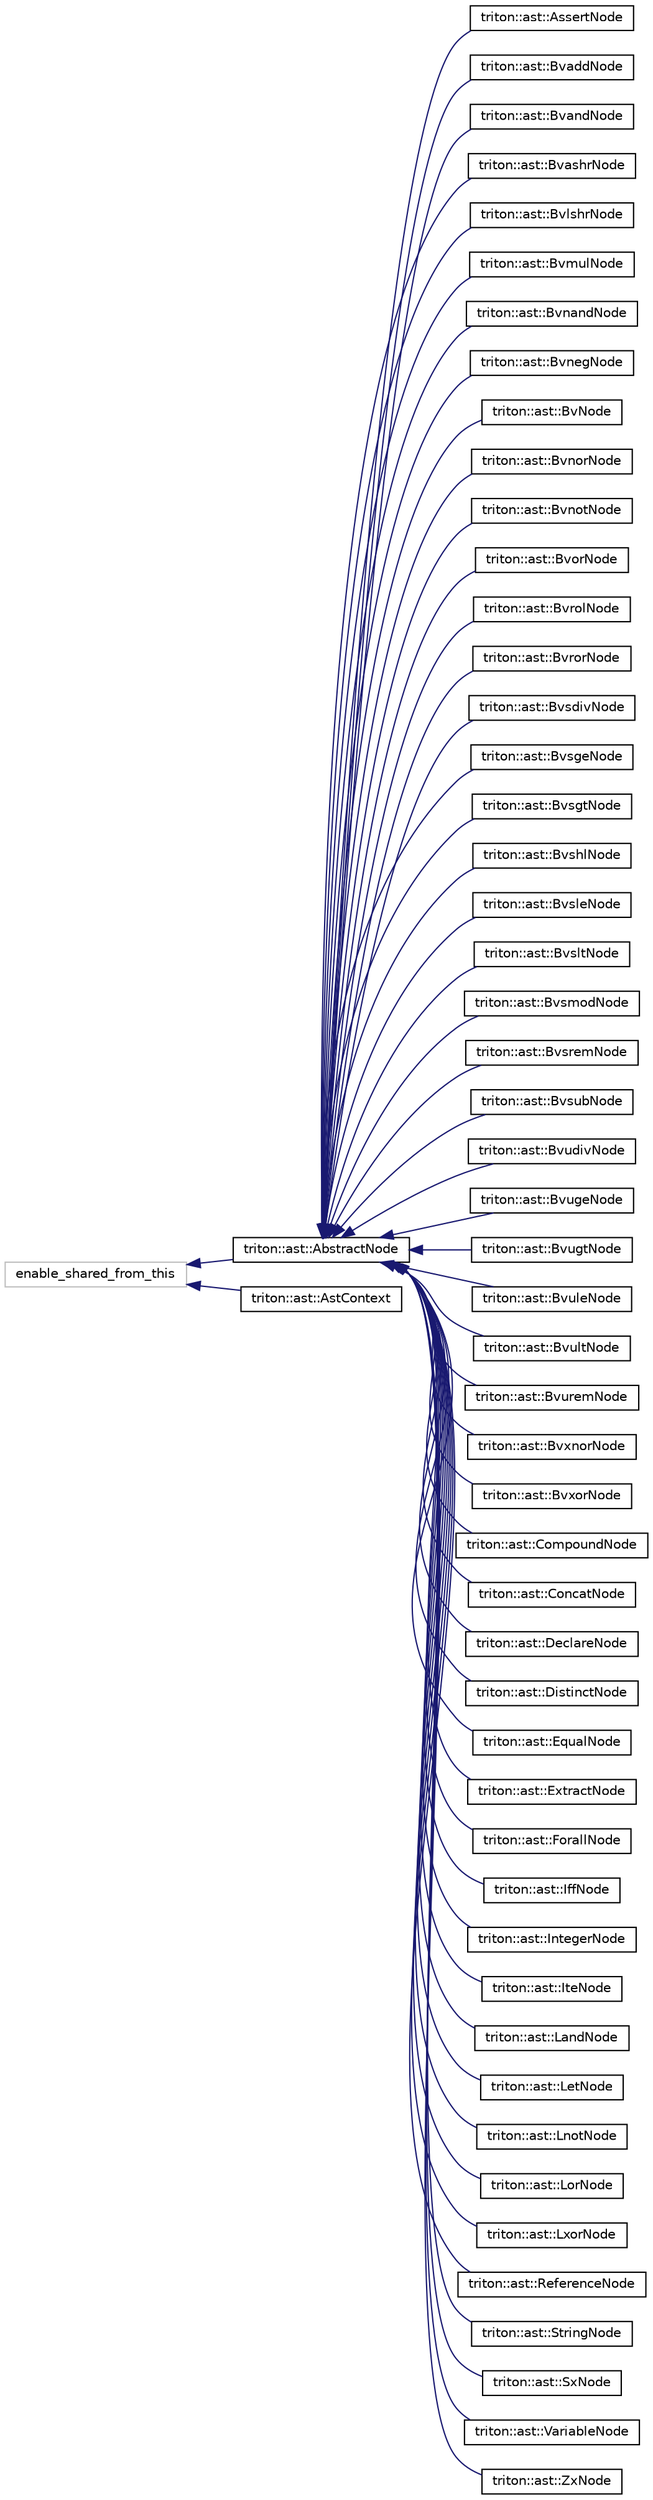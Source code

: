 digraph "Graphical Class Hierarchy"
{
  edge [fontname="Helvetica",fontsize="10",labelfontname="Helvetica",labelfontsize="10"];
  node [fontname="Helvetica",fontsize="10",shape=record];
  rankdir="LR";
  Node73 [label="enable_shared_from_this",height=0.2,width=0.4,color="grey75", fillcolor="white", style="filled"];
  Node73 -> Node0 [dir="back",color="midnightblue",fontsize="10",style="solid",fontname="Helvetica"];
  Node0 [label="triton::ast::AbstractNode",height=0.2,width=0.4,color="black", fillcolor="white", style="filled",URL="$classtriton_1_1ast_1_1AbstractNode.html",tooltip="Abstract node. "];
  Node0 -> Node1 [dir="back",color="midnightblue",fontsize="10",style="solid",fontname="Helvetica"];
  Node1 [label="triton::ast::AssertNode",height=0.2,width=0.4,color="black", fillcolor="white", style="filled",URL="$classtriton_1_1ast_1_1AssertNode.html",tooltip="(assert <expr>) node "];
  Node0 -> Node2 [dir="back",color="midnightblue",fontsize="10",style="solid",fontname="Helvetica"];
  Node2 [label="triton::ast::BvaddNode",height=0.2,width=0.4,color="black", fillcolor="white", style="filled",URL="$classtriton_1_1ast_1_1BvaddNode.html",tooltip="(bvadd <expr1> <expr2>) node "];
  Node0 -> Node3 [dir="back",color="midnightblue",fontsize="10",style="solid",fontname="Helvetica"];
  Node3 [label="triton::ast::BvandNode",height=0.2,width=0.4,color="black", fillcolor="white", style="filled",URL="$classtriton_1_1ast_1_1BvandNode.html",tooltip="(bvand <expr1> <expr2>) node "];
  Node0 -> Node4 [dir="back",color="midnightblue",fontsize="10",style="solid",fontname="Helvetica"];
  Node4 [label="triton::ast::BvashrNode",height=0.2,width=0.4,color="black", fillcolor="white", style="filled",URL="$classtriton_1_1ast_1_1BvashrNode.html",tooltip="(bvashr <expr1> <expr2>) node "];
  Node0 -> Node5 [dir="back",color="midnightblue",fontsize="10",style="solid",fontname="Helvetica"];
  Node5 [label="triton::ast::BvlshrNode",height=0.2,width=0.4,color="black", fillcolor="white", style="filled",URL="$classtriton_1_1ast_1_1BvlshrNode.html",tooltip="(bvlshr <expr1> <expr2>) node "];
  Node0 -> Node6 [dir="back",color="midnightblue",fontsize="10",style="solid",fontname="Helvetica"];
  Node6 [label="triton::ast::BvmulNode",height=0.2,width=0.4,color="black", fillcolor="white", style="filled",URL="$classtriton_1_1ast_1_1BvmulNode.html",tooltip="(bvmul <expr1> <expr2>) node "];
  Node0 -> Node7 [dir="back",color="midnightblue",fontsize="10",style="solid",fontname="Helvetica"];
  Node7 [label="triton::ast::BvnandNode",height=0.2,width=0.4,color="black", fillcolor="white", style="filled",URL="$classtriton_1_1ast_1_1BvnandNode.html",tooltip="(bvnand <expr1> <expr2>) node "];
  Node0 -> Node8 [dir="back",color="midnightblue",fontsize="10",style="solid",fontname="Helvetica"];
  Node8 [label="triton::ast::BvnegNode",height=0.2,width=0.4,color="black", fillcolor="white", style="filled",URL="$classtriton_1_1ast_1_1BvnegNode.html",tooltip="(bvneg <expr>) node "];
  Node0 -> Node9 [dir="back",color="midnightblue",fontsize="10",style="solid",fontname="Helvetica"];
  Node9 [label="triton::ast::BvNode",height=0.2,width=0.4,color="black", fillcolor="white", style="filled",URL="$classtriton_1_1ast_1_1BvNode.html",tooltip="(_ bv<value> <size>) node "];
  Node0 -> Node10 [dir="back",color="midnightblue",fontsize="10",style="solid",fontname="Helvetica"];
  Node10 [label="triton::ast::BvnorNode",height=0.2,width=0.4,color="black", fillcolor="white", style="filled",URL="$classtriton_1_1ast_1_1BvnorNode.html",tooltip="(bvnor <expr1> <expr2>) node "];
  Node0 -> Node11 [dir="back",color="midnightblue",fontsize="10",style="solid",fontname="Helvetica"];
  Node11 [label="triton::ast::BvnotNode",height=0.2,width=0.4,color="black", fillcolor="white", style="filled",URL="$classtriton_1_1ast_1_1BvnotNode.html",tooltip="(bvnot <expr>) node "];
  Node0 -> Node12 [dir="back",color="midnightblue",fontsize="10",style="solid",fontname="Helvetica"];
  Node12 [label="triton::ast::BvorNode",height=0.2,width=0.4,color="black", fillcolor="white", style="filled",URL="$classtriton_1_1ast_1_1BvorNode.html",tooltip="(bvor <expr1> <expr2>) node "];
  Node0 -> Node13 [dir="back",color="midnightblue",fontsize="10",style="solid",fontname="Helvetica"];
  Node13 [label="triton::ast::BvrolNode",height=0.2,width=0.4,color="black", fillcolor="white", style="filled",URL="$classtriton_1_1ast_1_1BvrolNode.html",tooltip="((_ rotate_left rot) <expr>) node "];
  Node0 -> Node14 [dir="back",color="midnightblue",fontsize="10",style="solid",fontname="Helvetica"];
  Node14 [label="triton::ast::BvrorNode",height=0.2,width=0.4,color="black", fillcolor="white", style="filled",URL="$classtriton_1_1ast_1_1BvrorNode.html",tooltip="((_ rotate_right rot) <expr>) node "];
  Node0 -> Node15 [dir="back",color="midnightblue",fontsize="10",style="solid",fontname="Helvetica"];
  Node15 [label="triton::ast::BvsdivNode",height=0.2,width=0.4,color="black", fillcolor="white", style="filled",URL="$classtriton_1_1ast_1_1BvsdivNode.html",tooltip="(bvsdiv <expr1> <expr2>) node "];
  Node0 -> Node16 [dir="back",color="midnightblue",fontsize="10",style="solid",fontname="Helvetica"];
  Node16 [label="triton::ast::BvsgeNode",height=0.2,width=0.4,color="black", fillcolor="white", style="filled",URL="$classtriton_1_1ast_1_1BvsgeNode.html",tooltip="(bvsge <expr1> <expr2>) node "];
  Node0 -> Node17 [dir="back",color="midnightblue",fontsize="10",style="solid",fontname="Helvetica"];
  Node17 [label="triton::ast::BvsgtNode",height=0.2,width=0.4,color="black", fillcolor="white", style="filled",URL="$classtriton_1_1ast_1_1BvsgtNode.html",tooltip="(bvsgt <expr1> <expr2>) node "];
  Node0 -> Node18 [dir="back",color="midnightblue",fontsize="10",style="solid",fontname="Helvetica"];
  Node18 [label="triton::ast::BvshlNode",height=0.2,width=0.4,color="black", fillcolor="white", style="filled",URL="$classtriton_1_1ast_1_1BvshlNode.html",tooltip="(bvshl <expr1> <expr2>) node "];
  Node0 -> Node19 [dir="back",color="midnightblue",fontsize="10",style="solid",fontname="Helvetica"];
  Node19 [label="triton::ast::BvsleNode",height=0.2,width=0.4,color="black", fillcolor="white", style="filled",URL="$classtriton_1_1ast_1_1BvsleNode.html",tooltip="(bvsle <expr1> <expr2>) node "];
  Node0 -> Node20 [dir="back",color="midnightblue",fontsize="10",style="solid",fontname="Helvetica"];
  Node20 [label="triton::ast::BvsltNode",height=0.2,width=0.4,color="black", fillcolor="white", style="filled",URL="$classtriton_1_1ast_1_1BvsltNode.html",tooltip="(bvslt <expr1> <expr2>) node "];
  Node0 -> Node21 [dir="back",color="midnightblue",fontsize="10",style="solid",fontname="Helvetica"];
  Node21 [label="triton::ast::BvsmodNode",height=0.2,width=0.4,color="black", fillcolor="white", style="filled",URL="$classtriton_1_1ast_1_1BvsmodNode.html",tooltip="(bvsmod <expr1> <expr2>) node "];
  Node0 -> Node22 [dir="back",color="midnightblue",fontsize="10",style="solid",fontname="Helvetica"];
  Node22 [label="triton::ast::BvsremNode",height=0.2,width=0.4,color="black", fillcolor="white", style="filled",URL="$classtriton_1_1ast_1_1BvsremNode.html",tooltip="(bvsrem <expr1> <expr2>) node "];
  Node0 -> Node23 [dir="back",color="midnightblue",fontsize="10",style="solid",fontname="Helvetica"];
  Node23 [label="triton::ast::BvsubNode",height=0.2,width=0.4,color="black", fillcolor="white", style="filled",URL="$classtriton_1_1ast_1_1BvsubNode.html",tooltip="(bvsub <expr1> <expr2>) node "];
  Node0 -> Node24 [dir="back",color="midnightblue",fontsize="10",style="solid",fontname="Helvetica"];
  Node24 [label="triton::ast::BvudivNode",height=0.2,width=0.4,color="black", fillcolor="white", style="filled",URL="$classtriton_1_1ast_1_1BvudivNode.html",tooltip="(bvudiv <expr1> <expr2>) node "];
  Node0 -> Node25 [dir="back",color="midnightblue",fontsize="10",style="solid",fontname="Helvetica"];
  Node25 [label="triton::ast::BvugeNode",height=0.2,width=0.4,color="black", fillcolor="white", style="filled",URL="$classtriton_1_1ast_1_1BvugeNode.html",tooltip="(bvuge <expr1> <expr2>) node "];
  Node0 -> Node26 [dir="back",color="midnightblue",fontsize="10",style="solid",fontname="Helvetica"];
  Node26 [label="triton::ast::BvugtNode",height=0.2,width=0.4,color="black", fillcolor="white", style="filled",URL="$classtriton_1_1ast_1_1BvugtNode.html",tooltip="(bvugt <expr1> <expr2>) node "];
  Node0 -> Node27 [dir="back",color="midnightblue",fontsize="10",style="solid",fontname="Helvetica"];
  Node27 [label="triton::ast::BvuleNode",height=0.2,width=0.4,color="black", fillcolor="white", style="filled",URL="$classtriton_1_1ast_1_1BvuleNode.html",tooltip="(bvule <expr1> <expr2>) node "];
  Node0 -> Node28 [dir="back",color="midnightblue",fontsize="10",style="solid",fontname="Helvetica"];
  Node28 [label="triton::ast::BvultNode",height=0.2,width=0.4,color="black", fillcolor="white", style="filled",URL="$classtriton_1_1ast_1_1BvultNode.html",tooltip="(bvult <expr1> <expr2>) node "];
  Node0 -> Node29 [dir="back",color="midnightblue",fontsize="10",style="solid",fontname="Helvetica"];
  Node29 [label="triton::ast::BvuremNode",height=0.2,width=0.4,color="black", fillcolor="white", style="filled",URL="$classtriton_1_1ast_1_1BvuremNode.html",tooltip="(bvurem <expr1> <expr2>) node "];
  Node0 -> Node30 [dir="back",color="midnightblue",fontsize="10",style="solid",fontname="Helvetica"];
  Node30 [label="triton::ast::BvxnorNode",height=0.2,width=0.4,color="black", fillcolor="white", style="filled",URL="$classtriton_1_1ast_1_1BvxnorNode.html",tooltip="(bvxnor <expr1> <expr2>) node "];
  Node0 -> Node31 [dir="back",color="midnightblue",fontsize="10",style="solid",fontname="Helvetica"];
  Node31 [label="triton::ast::BvxorNode",height=0.2,width=0.4,color="black", fillcolor="white", style="filled",URL="$classtriton_1_1ast_1_1BvxorNode.html",tooltip="(bvxor <expr1> <expr2>) node "];
  Node0 -> Node32 [dir="back",color="midnightblue",fontsize="10",style="solid",fontname="Helvetica"];
  Node32 [label="triton::ast::CompoundNode",height=0.2,width=0.4,color="black", fillcolor="white", style="filled",URL="$classtriton_1_1ast_1_1CompoundNode.html",tooltip="[<expr1> <expr2> <expr3> ...] node "];
  Node0 -> Node33 [dir="back",color="midnightblue",fontsize="10",style="solid",fontname="Helvetica"];
  Node33 [label="triton::ast::ConcatNode",height=0.2,width=0.4,color="black", fillcolor="white", style="filled",URL="$classtriton_1_1ast_1_1ConcatNode.html",tooltip="(concat <expr1> <expr2> ...) node "];
  Node0 -> Node34 [dir="back",color="midnightblue",fontsize="10",style="solid",fontname="Helvetica"];
  Node34 [label="triton::ast::DeclareNode",height=0.2,width=0.4,color="black", fillcolor="white", style="filled",URL="$classtriton_1_1ast_1_1DeclareNode.html",tooltip="(declare-fun <var_name> () (_ BitVec <var_size>)) node "];
  Node0 -> Node35 [dir="back",color="midnightblue",fontsize="10",style="solid",fontname="Helvetica"];
  Node35 [label="triton::ast::DistinctNode",height=0.2,width=0.4,color="black", fillcolor="white", style="filled",URL="$classtriton_1_1ast_1_1DistinctNode.html",tooltip="(distinct <expr1> <expr2> ...) node "];
  Node0 -> Node36 [dir="back",color="midnightblue",fontsize="10",style="solid",fontname="Helvetica"];
  Node36 [label="triton::ast::EqualNode",height=0.2,width=0.4,color="black", fillcolor="white", style="filled",URL="$classtriton_1_1ast_1_1EqualNode.html",tooltip="(= <expr1> <expr2> ...) node "];
  Node0 -> Node37 [dir="back",color="midnightblue",fontsize="10",style="solid",fontname="Helvetica"];
  Node37 [label="triton::ast::ExtractNode",height=0.2,width=0.4,color="black", fillcolor="white", style="filled",URL="$classtriton_1_1ast_1_1ExtractNode.html",tooltip="((_ extract <high> <low>) <expr>) node "];
  Node0 -> Node38 [dir="back",color="midnightblue",fontsize="10",style="solid",fontname="Helvetica"];
  Node38 [label="triton::ast::ForallNode",height=0.2,width=0.4,color="black", fillcolor="white", style="filled",URL="$classtriton_1_1ast_1_1ForallNode.html",tooltip="(forall ((x (_ BitVec <size>)), ...) body) "];
  Node0 -> Node39 [dir="back",color="midnightblue",fontsize="10",style="solid",fontname="Helvetica"];
  Node39 [label="triton::ast::IffNode",height=0.2,width=0.4,color="black", fillcolor="white", style="filled",URL="$classtriton_1_1ast_1_1IffNode.html",tooltip="(iff <expr1> <expr2>) "];
  Node0 -> Node40 [dir="back",color="midnightblue",fontsize="10",style="solid",fontname="Helvetica"];
  Node40 [label="triton::ast::IntegerNode",height=0.2,width=0.4,color="black", fillcolor="white", style="filled",URL="$classtriton_1_1ast_1_1IntegerNode.html",tooltip="Integer node. "];
  Node0 -> Node41 [dir="back",color="midnightblue",fontsize="10",style="solid",fontname="Helvetica"];
  Node41 [label="triton::ast::IteNode",height=0.2,width=0.4,color="black", fillcolor="white", style="filled",URL="$classtriton_1_1ast_1_1IteNode.html",tooltip="(ite <ifExpr> <thenExpr> <elseExpr>) "];
  Node0 -> Node42 [dir="back",color="midnightblue",fontsize="10",style="solid",fontname="Helvetica"];
  Node42 [label="triton::ast::LandNode",height=0.2,width=0.4,color="black", fillcolor="white", style="filled",URL="$classtriton_1_1ast_1_1LandNode.html",tooltip="(and <expr1> <expr2>) "];
  Node0 -> Node43 [dir="back",color="midnightblue",fontsize="10",style="solid",fontname="Helvetica"];
  Node43 [label="triton::ast::LetNode",height=0.2,width=0.4,color="black", fillcolor="white", style="filled",URL="$classtriton_1_1ast_1_1LetNode.html",tooltip="(let ((<alias> <expr2>)) <expr3>) "];
  Node0 -> Node44 [dir="back",color="midnightblue",fontsize="10",style="solid",fontname="Helvetica"];
  Node44 [label="triton::ast::LnotNode",height=0.2,width=0.4,color="black", fillcolor="white", style="filled",URL="$classtriton_1_1ast_1_1LnotNode.html",tooltip="(lnot <expr>) "];
  Node0 -> Node45 [dir="back",color="midnightblue",fontsize="10",style="solid",fontname="Helvetica"];
  Node45 [label="triton::ast::LorNode",height=0.2,width=0.4,color="black", fillcolor="white", style="filled",URL="$classtriton_1_1ast_1_1LorNode.html",tooltip="(or <expr1> <expr2>) "];
  Node0 -> Node46 [dir="back",color="midnightblue",fontsize="10",style="solid",fontname="Helvetica"];
  Node46 [label="triton::ast::LxorNode",height=0.2,width=0.4,color="black", fillcolor="white", style="filled",URL="$classtriton_1_1ast_1_1LxorNode.html",tooltip="(xor <expr1> <expr2>) "];
  Node0 -> Node47 [dir="back",color="midnightblue",fontsize="10",style="solid",fontname="Helvetica"];
  Node47 [label="triton::ast::ReferenceNode",height=0.2,width=0.4,color="black", fillcolor="white", style="filled",URL="$classtriton_1_1ast_1_1ReferenceNode.html",tooltip="Reference node. "];
  Node0 -> Node48 [dir="back",color="midnightblue",fontsize="10",style="solid",fontname="Helvetica"];
  Node48 [label="triton::ast::StringNode",height=0.2,width=0.4,color="black", fillcolor="white", style="filled",URL="$classtriton_1_1ast_1_1StringNode.html",tooltip="String node. "];
  Node0 -> Node49 [dir="back",color="midnightblue",fontsize="10",style="solid",fontname="Helvetica"];
  Node49 [label="triton::ast::SxNode",height=0.2,width=0.4,color="black", fillcolor="white", style="filled",URL="$classtriton_1_1ast_1_1SxNode.html",tooltip="((_ sign_extend sizeExt) <expr>) node "];
  Node0 -> Node50 [dir="back",color="midnightblue",fontsize="10",style="solid",fontname="Helvetica"];
  Node50 [label="triton::ast::VariableNode",height=0.2,width=0.4,color="black", fillcolor="white", style="filled",URL="$classtriton_1_1ast_1_1VariableNode.html",tooltip="Variable node. "];
  Node0 -> Node51 [dir="back",color="midnightblue",fontsize="10",style="solid",fontname="Helvetica"];
  Node51 [label="triton::ast::ZxNode",height=0.2,width=0.4,color="black", fillcolor="white", style="filled",URL="$classtriton_1_1ast_1_1ZxNode.html",tooltip="((_ zero_extend sizeExt) <expr>) node "];
  Node73 -> Node126 [dir="back",color="midnightblue",fontsize="10",style="solid",fontname="Helvetica"];
  Node126 [label="triton::ast::AstContext",height=0.2,width=0.4,color="black", fillcolor="white", style="filled",URL="$classtriton_1_1ast_1_1AstContext.html",tooltip="AST Context - Used as AST builder. "];
}
